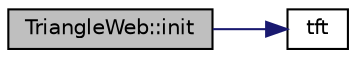 digraph "TriangleWeb::init"
{
 // LATEX_PDF_SIZE
  edge [fontname="Helvetica",fontsize="10",labelfontname="Helvetica",labelfontsize="10"];
  node [fontname="Helvetica",fontsize="10",shape=record];
  rankdir="LR";
  Node1 [label="TriangleWeb::init",height=0.2,width=0.4,color="black", fillcolor="grey75", style="filled", fontcolor="black",tooltip=" "];
  Node1 -> Node2 [color="midnightblue",fontsize="10",style="solid",fontname="Helvetica"];
  Node2 [label="tft",height=0.2,width=0.4,color="black", fillcolor="white", style="filled",URL="$_app_manager_8h.html#a02651bfd33ab4b159cf8e4e3ee120c2f",tooltip=" "];
}
